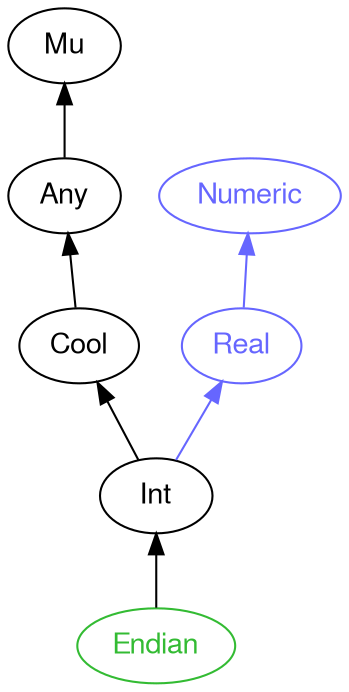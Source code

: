 digraph "perl6-type-graph" {
    rankdir=BT;
    splines=polyline;
    overlap=false; 
    // Types
    "Endian" [color="#33BB33", fontcolor="#33BB33", href="/type/Endian", fontname="FreeSans"];
    "Mu" [color="#000000", fontcolor="#000000", href="/type/Mu", fontname="FreeSans"];
    "Any" [color="#000000", fontcolor="#000000", href="/type/Any", fontname="FreeSans"];
    "Cool" [color="#000000", fontcolor="#000000", href="/type/Cool", fontname="FreeSans"];
    "Numeric" [color="#6666FF", fontcolor="#6666FF", href="/type/Numeric", fontname="FreeSans"];
    "Real" [color="#6666FF", fontcolor="#6666FF", href="/type/Real", fontname="FreeSans"];
    "Int" [color="#000000", fontcolor="#000000", href="/type/Int", fontname="FreeSans"];

    // Superclasses
    "Endian" -> "Int" [color="#000000"];
    "Any" -> "Mu" [color="#000000"];
    "Cool" -> "Any" [color="#000000"];
    "Int" -> "Cool" [color="#000000"];

    // Roles
    "Real" -> "Numeric" [color="#6666FF"];
    "Int" -> "Real" [color="#6666FF"];
}
